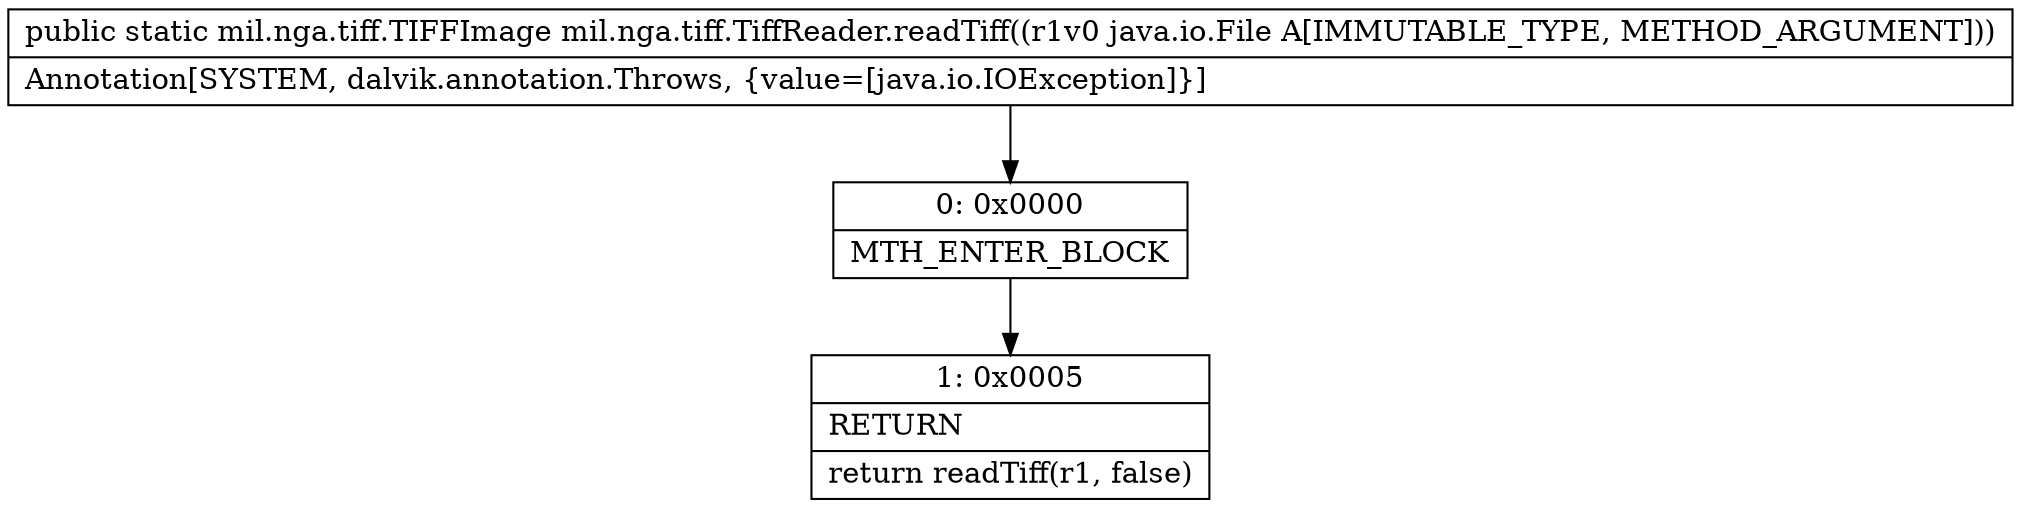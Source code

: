 digraph "CFG formil.nga.tiff.TiffReader.readTiff(Ljava\/io\/File;)Lmil\/nga\/tiff\/TIFFImage;" {
Node_0 [shape=record,label="{0\:\ 0x0000|MTH_ENTER_BLOCK\l}"];
Node_1 [shape=record,label="{1\:\ 0x0005|RETURN\l|return readTiff(r1, false)\l}"];
MethodNode[shape=record,label="{public static mil.nga.tiff.TIFFImage mil.nga.tiff.TiffReader.readTiff((r1v0 java.io.File A[IMMUTABLE_TYPE, METHOD_ARGUMENT]))  | Annotation[SYSTEM, dalvik.annotation.Throws, \{value=[java.io.IOException]\}]\l}"];
MethodNode -> Node_0;
Node_0 -> Node_1;
}

